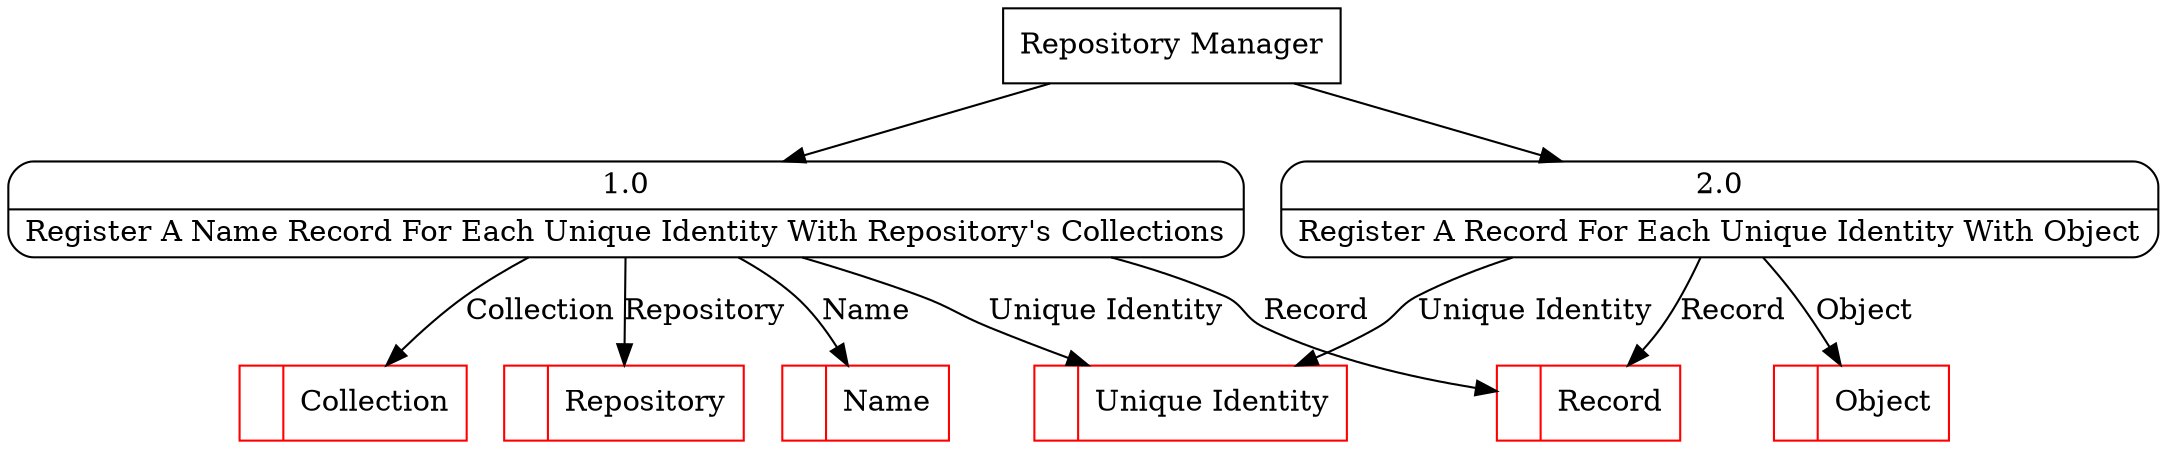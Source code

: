 digraph dfd2{ 
node[shape=record]
200 [label="<f0>  |<f1> Collection " color=red];
201 [label="<f0>  |<f1> Repository " color=red];
202 [label="<f0>  |<f1> Record " color=red];
203 [label="<f0>  |<f1> Unique Identity " color=red];
204 [label="<f0>  |<f1> Object " color=red];
205 [label="<f0>  |<f1> Name " color=red];
206 [label="Repository Manager" shape=box];
207 [label="{<f0> 1.0|<f1> Register A Name Record For Each Unique Identity With Repository's Collections }" shape=Mrecord];
208 [label="{<f0> 2.0|<f1> Register A Record For Each Unique Identity With Object }" shape=Mrecord];
206 -> 207
206 -> 208
207 -> 203 [label="Unique Identity"]
207 -> 200 [label="Collection"]
207 -> 202 [label="Record"]
208 -> 202 [label="Record"]
208 -> 204 [label="Object"]
208 -> 203 [label="Unique Identity"]
207 -> 201 [label="Repository"]
207 -> 205 [label="Name"]
}